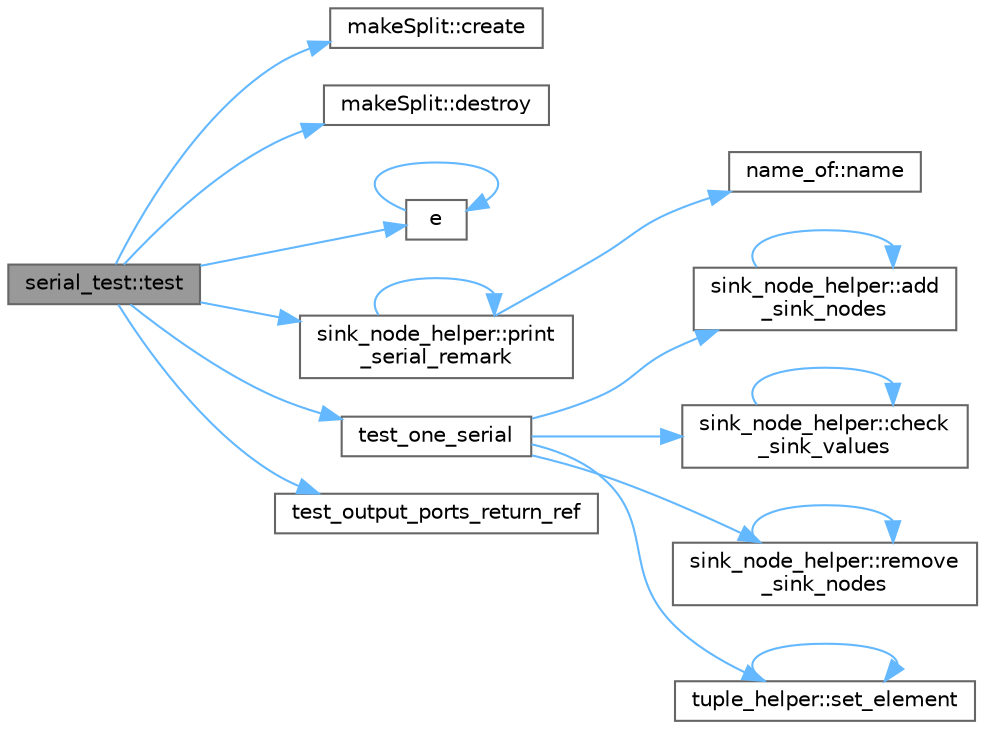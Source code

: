 digraph "serial_test::test"
{
 // LATEX_PDF_SIZE
  bgcolor="transparent";
  edge [fontname=Helvetica,fontsize=10,labelfontname=Helvetica,labelfontsize=10];
  node [fontname=Helvetica,fontsize=10,shape=box,height=0.2,width=0.4];
  rankdir="LR";
  Node1 [id="Node000001",label="serial_test::test",height=0.2,width=0.4,color="gray40", fillcolor="grey60", style="filled", fontcolor="black",tooltip=" "];
  Node1 -> Node2 [id="edge1_Node000001_Node000002",color="steelblue1",style="solid",tooltip=" "];
  Node2 [id="Node000002",label="makeSplit::create",height=0.2,width=0.4,color="grey40", fillcolor="white", style="filled",URL="$classmake_split.html#ad0a21fc223f710c6bffa053367cb7f1b",tooltip=" "];
  Node1 -> Node3 [id="edge2_Node000001_Node000003",color="steelblue1",style="solid",tooltip=" "];
  Node3 [id="Node000003",label="makeSplit::destroy",height=0.2,width=0.4,color="grey40", fillcolor="white", style="filled",URL="$classmake_split.html#abfc07f71499fe0f5293f6feff876a081",tooltip=" "];
  Node1 -> Node4 [id="edge3_Node000001_Node000004",color="steelblue1",style="solid",tooltip=" "];
  Node4 [id="Node000004",label="e",height=0.2,width=0.4,color="grey40", fillcolor="white", style="filled",URL="$_cwise__array__power__array_8cpp.html#a9cb86ff854760bf91a154f2724a9101d",tooltip=" "];
  Node4 -> Node4 [id="edge4_Node000004_Node000004",color="steelblue1",style="solid",tooltip=" "];
  Node1 -> Node5 [id="edge5_Node000001_Node000005",color="steelblue1",style="solid",tooltip=" "];
  Node5 [id="Node000005",label="sink_node_helper::print\l_serial_remark",height=0.2,width=0.4,color="grey40", fillcolor="white", style="filled",URL="$classsink__node__helper.html#a0ad5f963d14087830a98af7a2f97828b",tooltip=" "];
  Node5 -> Node6 [id="edge6_Node000005_Node000006",color="steelblue1",style="solid",tooltip=" "];
  Node6 [id="Node000006",label="name_of::name",height=0.2,width=0.4,color="grey40", fillcolor="white", style="filled",URL="$classname__of.html#a494a732269a87c0d58dd9037f87629c9",tooltip=" "];
  Node5 -> Node5 [id="edge7_Node000005_Node000005",color="steelblue1",style="solid",tooltip=" "];
  Node1 -> Node7 [id="edge8_Node000001_Node000007",color="steelblue1",style="solid",tooltip=" "];
  Node7 [id="Node000007",label="test_one_serial",height=0.2,width=0.4,color="grey40", fillcolor="white", style="filled",URL="$test__split__node_8cpp.html#a726e222652495f4477f82507439268b8",tooltip=" "];
  Node7 -> Node8 [id="edge9_Node000007_Node000008",color="steelblue1",style="solid",tooltip=" "];
  Node8 [id="Node000008",label="sink_node_helper::add\l_sink_nodes",height=0.2,width=0.4,color="grey40", fillcolor="white", style="filled",URL="$classsink__node__helper.html#aa02261c79afed8efa1c7d6ed59a0021b",tooltip=" "];
  Node8 -> Node8 [id="edge10_Node000008_Node000008",color="steelblue1",style="solid",tooltip=" "];
  Node7 -> Node9 [id="edge11_Node000007_Node000009",color="steelblue1",style="solid",tooltip=" "];
  Node9 [id="Node000009",label="sink_node_helper::check\l_sink_values",height=0.2,width=0.4,color="grey40", fillcolor="white", style="filled",URL="$classsink__node__helper.html#af0b297ea9dbc43de22a6102ad536684d",tooltip=" "];
  Node9 -> Node9 [id="edge12_Node000009_Node000009",color="steelblue1",style="solid",tooltip=" "];
  Node7 -> Node10 [id="edge13_Node000007_Node000010",color="steelblue1",style="solid",tooltip=" "];
  Node10 [id="Node000010",label="sink_node_helper::remove\l_sink_nodes",height=0.2,width=0.4,color="grey40", fillcolor="white", style="filled",URL="$classsink__node__helper.html#a6464277261a8e574faf6d49086d1536e",tooltip=" "];
  Node10 -> Node10 [id="edge14_Node000010_Node000010",color="steelblue1",style="solid",tooltip=" "];
  Node7 -> Node11 [id="edge15_Node000007_Node000011",color="steelblue1",style="solid",tooltip=" "];
  Node11 [id="Node000011",label="tuple_helper::set_element",height=0.2,width=0.4,color="grey40", fillcolor="white", style="filled",URL="$structtuple__helper.html#acce1c600b6b4b16ba68d2c079f8c68c1",tooltip=" "];
  Node11 -> Node11 [id="edge16_Node000011_Node000011",color="steelblue1",style="solid",tooltip=" "];
  Node1 -> Node12 [id="edge17_Node000001_Node000012",color="steelblue1",style="solid",tooltip=" "];
  Node12 [id="Node000012",label="test_output_ports_return_ref",height=0.2,width=0.4,color="grey40", fillcolor="white", style="filled",URL="$harness__graph_8h.html#a9b6ade3c12c42ffa236168f0f6b9a537",tooltip=" "];
}
